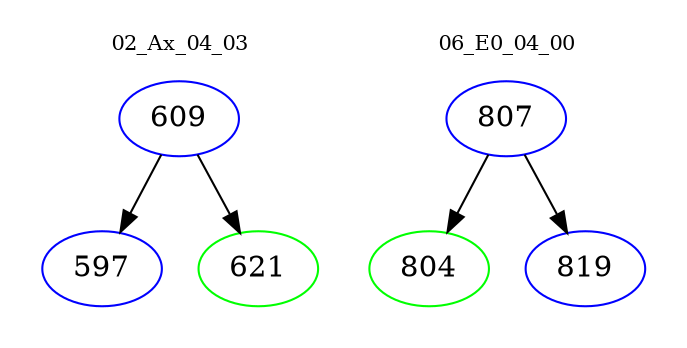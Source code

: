digraph{
subgraph cluster_0 {
color = white
label = "02_Ax_04_03";
fontsize=10;
T0_609 [label="609", color="blue"]
T0_609 -> T0_597 [color="black"]
T0_597 [label="597", color="blue"]
T0_609 -> T0_621 [color="black"]
T0_621 [label="621", color="green"]
}
subgraph cluster_1 {
color = white
label = "06_E0_04_00";
fontsize=10;
T1_807 [label="807", color="blue"]
T1_807 -> T1_804 [color="black"]
T1_804 [label="804", color="green"]
T1_807 -> T1_819 [color="black"]
T1_819 [label="819", color="blue"]
}
}
